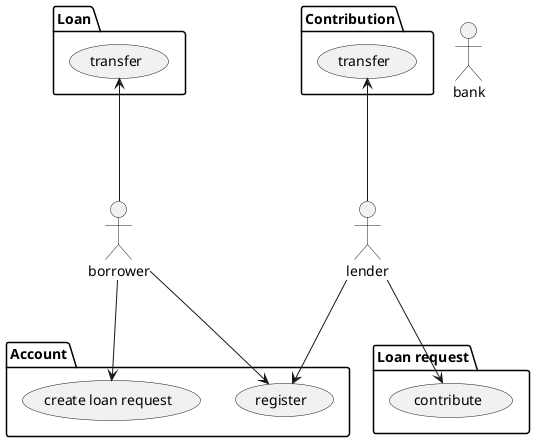 @startuml

skinparam ranksep 100
skinparam ActorBackgroundColor<<Assignment>> #pink
skinparam ActorBorderColor<<Assignment>> #red
skinparam ActorBackgroundColor<<ScopedRole>> #lightgreen
skinparam ActorBorderColor<<ScopedRole>> #green

actor "borrower" as ar1
actor "lender" as ar2
actor "bank" as ar3

package "Account" {
    usecase "register" as a6
    usecase "create loan request" as a3
}

package "Loan request" {
    usecase "contribute" as a5
}

package "Loan" {
    usecase "transfer" as a1
}

package "Contribution" {
    usecase "transfer" as a4
}

ar1 --> a6
ar2 --> a6
ar2 --> a5
ar1 -u-> a1
ar1 --> a3
ar2 -u-> a4

@enduml
